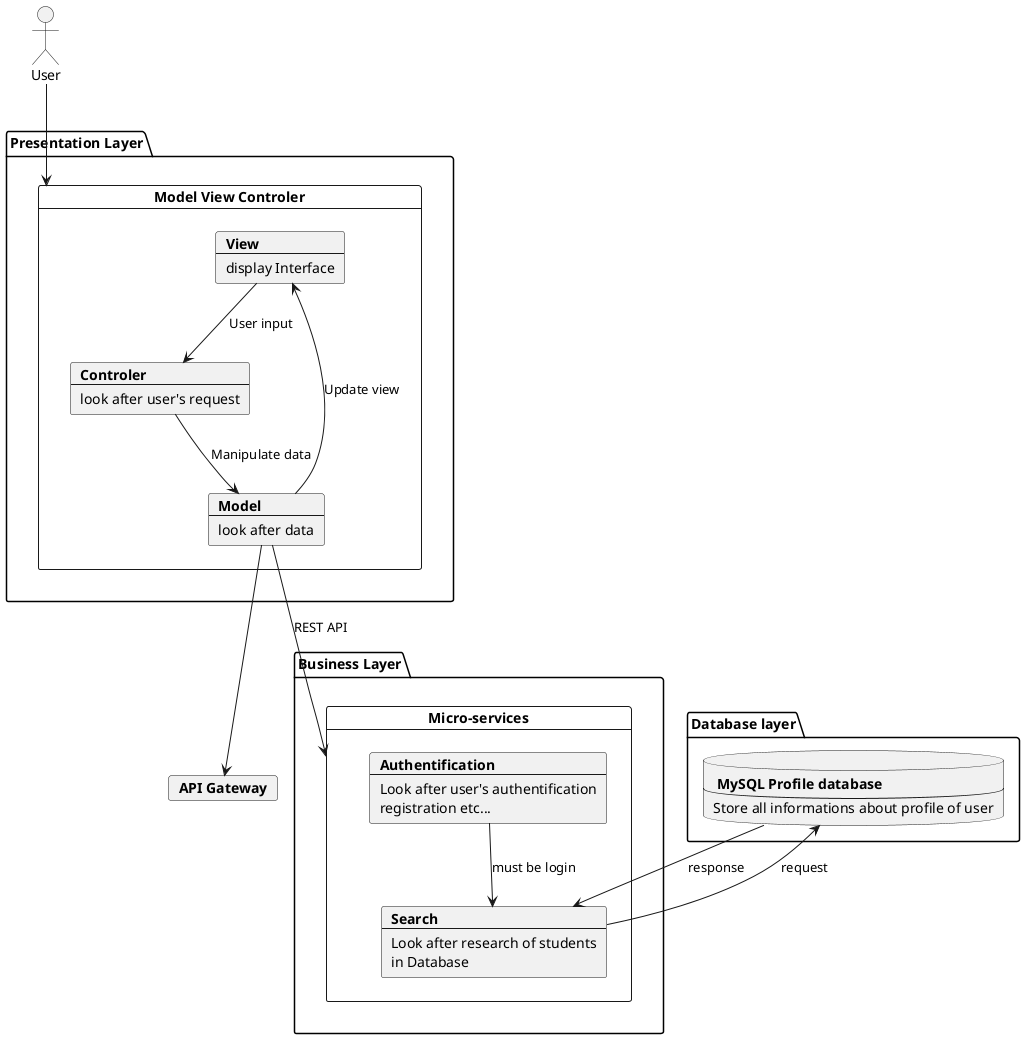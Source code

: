 @startuml
actor User
package "Presentation Layer" {
card "Model View Controler" as MVC {
    card View [
    <b>View
    ----
    display Interface
    ]
    card Model [
    <b>Model
    ----
    look after data
    ]
    card Controler [
    <b>Controler
    ----
    look after user's request
    ]
    View --> Controler : User input
    Controler --> Model : Manipulate data
    Model --> View : Update view
}
}
card api [
    <b>API Gateway
]
Model --> api
package "Database layer" {
database user [
<b> MySQL Profile database
---
Store all informations about profile of user
]
}
package "Business Layer" {
card "Micro-services" as MS {
card auth [
<b>Authentification
----
Look after user's authentification
registration etc...
]
card search [
<b>Search
---
Look after research of students
in Database
]
auth --> search : must be login
search --> user : request
user --> search : response
}
}

Model --> MS : REST API

User --> MVC

@enduml